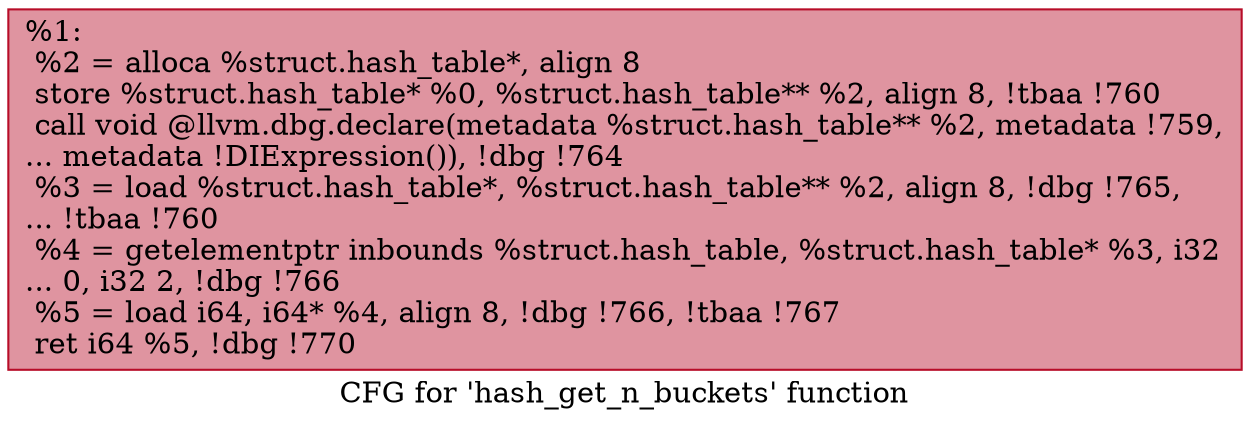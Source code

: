 digraph "CFG for 'hash_get_n_buckets' function" {
	label="CFG for 'hash_get_n_buckets' function";

	Node0x1904330 [shape=record,color="#b70d28ff", style=filled, fillcolor="#b70d2870",label="{%1:\l  %2 = alloca %struct.hash_table*, align 8\l  store %struct.hash_table* %0, %struct.hash_table** %2, align 8, !tbaa !760\l  call void @llvm.dbg.declare(metadata %struct.hash_table** %2, metadata !759,\l... metadata !DIExpression()), !dbg !764\l  %3 = load %struct.hash_table*, %struct.hash_table** %2, align 8, !dbg !765,\l... !tbaa !760\l  %4 = getelementptr inbounds %struct.hash_table, %struct.hash_table* %3, i32\l... 0, i32 2, !dbg !766\l  %5 = load i64, i64* %4, align 8, !dbg !766, !tbaa !767\l  ret i64 %5, !dbg !770\l}"];
}
